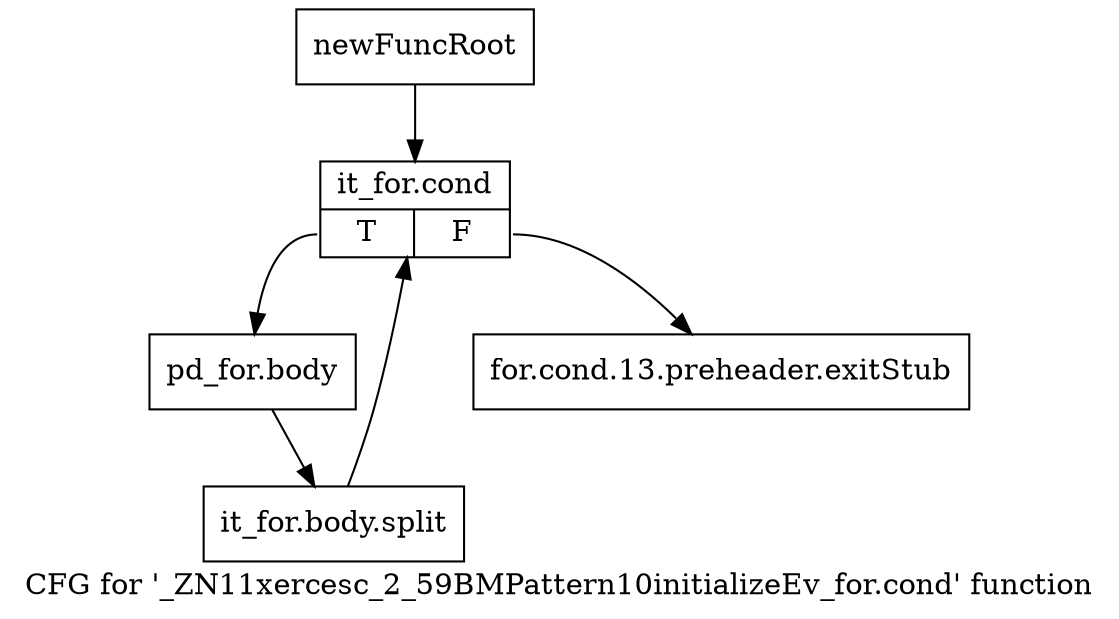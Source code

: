 digraph "CFG for '_ZN11xercesc_2_59BMPattern10initializeEv_for.cond' function" {
	label="CFG for '_ZN11xercesc_2_59BMPattern10initializeEv_for.cond' function";

	Node0x96faac0 [shape=record,label="{newFuncRoot}"];
	Node0x96faac0 -> Node0x96fab60;
	Node0x96fab10 [shape=record,label="{for.cond.13.preheader.exitStub}"];
	Node0x96fab60 [shape=record,label="{it_for.cond|{<s0>T|<s1>F}}"];
	Node0x96fab60:s0 -> Node0x96fb420;
	Node0x96fab60:s1 -> Node0x96fab10;
	Node0x96fb420 [shape=record,label="{pd_for.body}"];
	Node0x96fb420 -> Node0xcd67a40;
	Node0xcd67a40 [shape=record,label="{it_for.body.split}"];
	Node0xcd67a40 -> Node0x96fab60;
}
